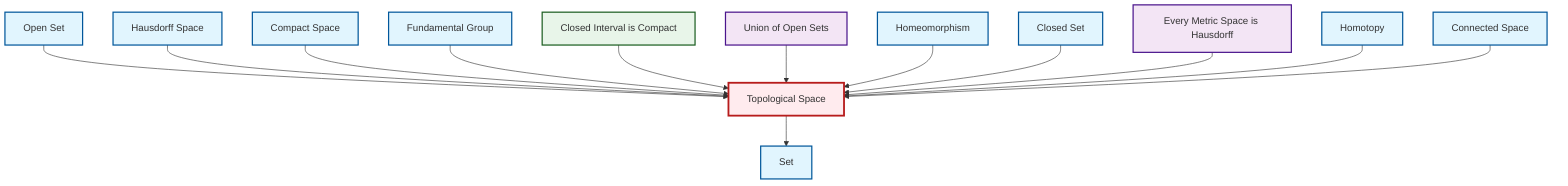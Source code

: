 graph TD
    classDef definition fill:#e1f5fe,stroke:#01579b,stroke-width:2px
    classDef theorem fill:#f3e5f5,stroke:#4a148c,stroke-width:2px
    classDef axiom fill:#fff3e0,stroke:#e65100,stroke-width:2px
    classDef example fill:#e8f5e9,stroke:#1b5e20,stroke-width:2px
    classDef current fill:#ffebee,stroke:#b71c1c,stroke-width:3px
    thm-metric-hausdorff["Every Metric Space is Hausdorff"]:::theorem
    def-compact["Compact Space"]:::definition
    def-closed-set["Closed Set"]:::definition
    def-fundamental-group["Fundamental Group"]:::definition
    ex-closed-interval-compact["Closed Interval is Compact"]:::example
    def-open-set["Open Set"]:::definition
    thm-union-open-sets["Union of Open Sets"]:::theorem
    def-set["Set"]:::definition
    def-connected["Connected Space"]:::definition
    def-topological-space["Topological Space"]:::definition
    def-hausdorff["Hausdorff Space"]:::definition
    def-homotopy["Homotopy"]:::definition
    def-homeomorphism["Homeomorphism"]:::definition
    def-open-set --> def-topological-space
    def-topological-space --> def-set
    def-hausdorff --> def-topological-space
    def-compact --> def-topological-space
    def-fundamental-group --> def-topological-space
    ex-closed-interval-compact --> def-topological-space
    thm-union-open-sets --> def-topological-space
    def-homeomorphism --> def-topological-space
    def-closed-set --> def-topological-space
    thm-metric-hausdorff --> def-topological-space
    def-homotopy --> def-topological-space
    def-connected --> def-topological-space
    class def-topological-space current